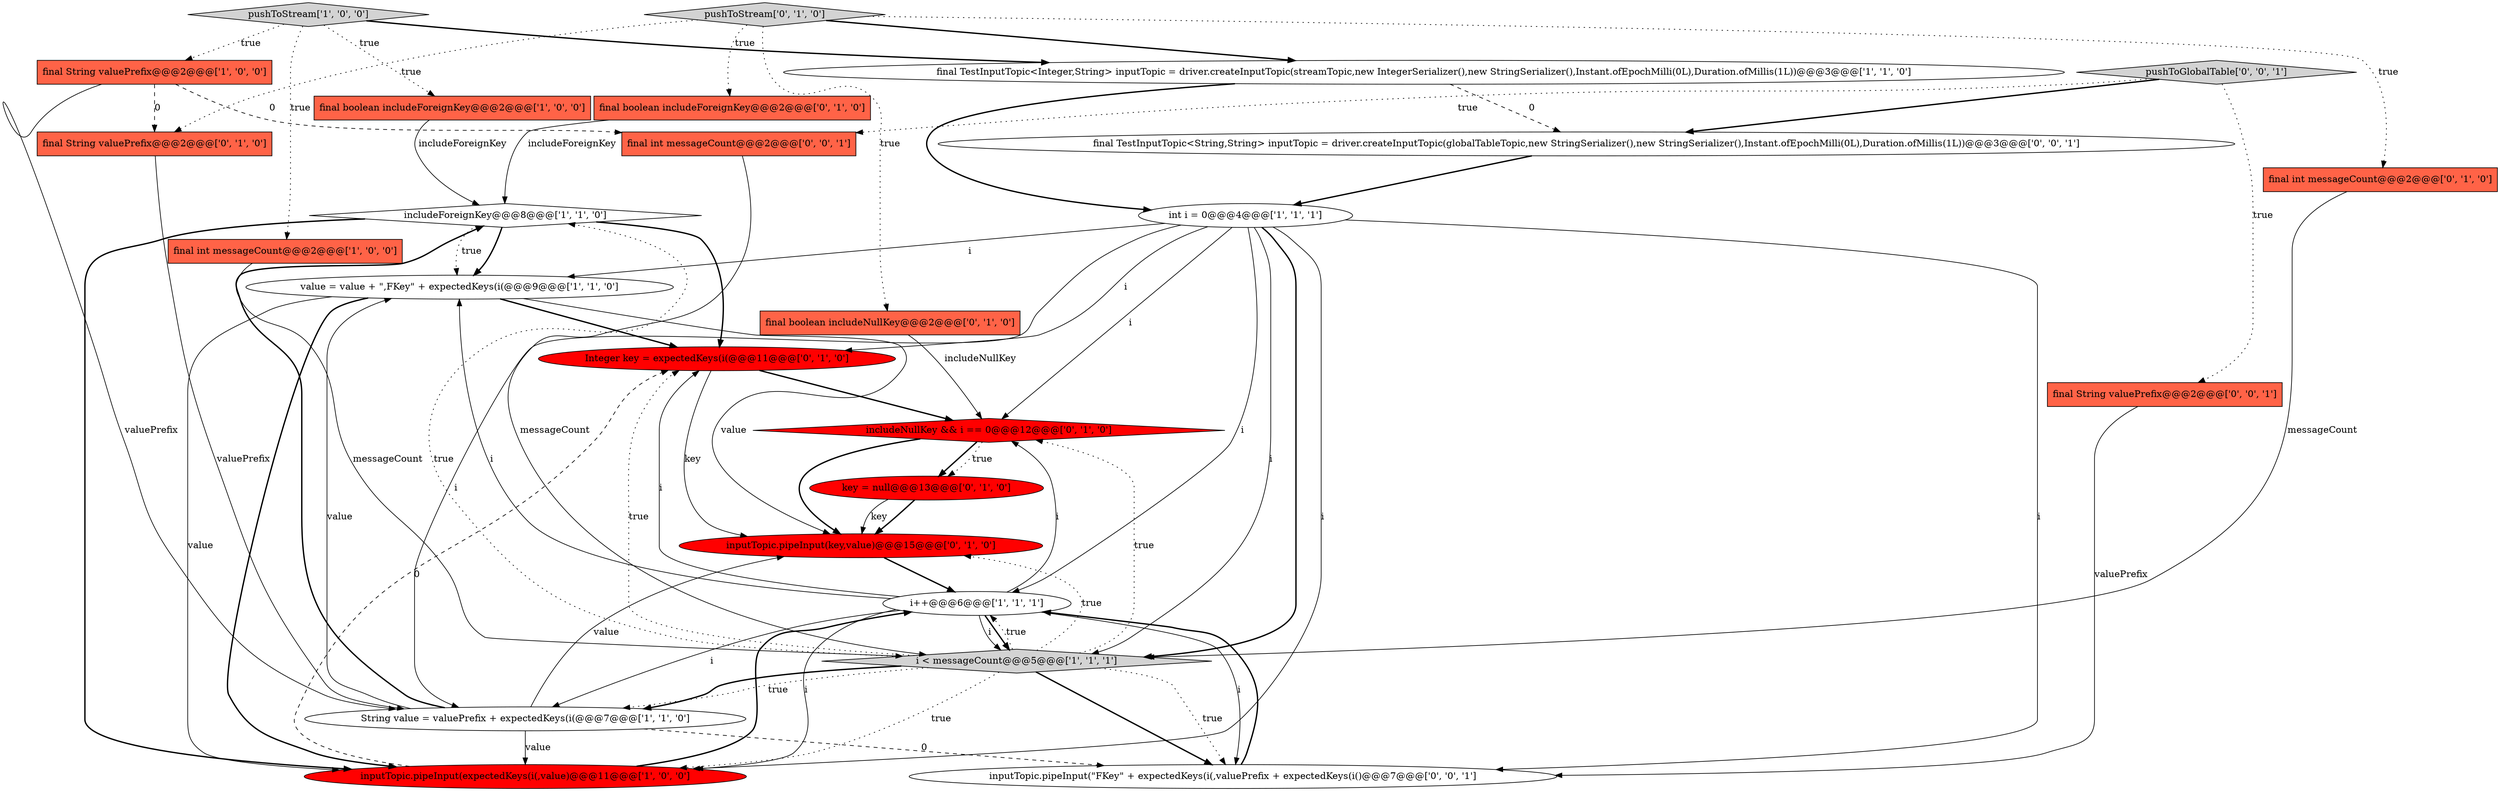 digraph {
15 [style = filled, label = "final boolean includeForeignKey@@@2@@@['0', '1', '0']", fillcolor = tomato, shape = box image = "AAA0AAABBB2BBB"];
1 [style = filled, label = "final int messageCount@@@2@@@['1', '0', '0']", fillcolor = tomato, shape = box image = "AAA0AAABBB1BBB"];
8 [style = filled, label = "String value = valuePrefix + expectedKeys(i(@@@7@@@['1', '1', '0']", fillcolor = white, shape = ellipse image = "AAA0AAABBB1BBB"];
16 [style = filled, label = "key = null@@@13@@@['0', '1', '0']", fillcolor = red, shape = ellipse image = "AAA1AAABBB2BBB"];
11 [style = filled, label = "value = value + \",FKey\" + expectedKeys(i(@@@9@@@['1', '1', '0']", fillcolor = white, shape = ellipse image = "AAA0AAABBB1BBB"];
18 [style = filled, label = "final int messageCount@@@2@@@['0', '1', '0']", fillcolor = tomato, shape = box image = "AAA0AAABBB2BBB"];
24 [style = filled, label = "pushToGlobalTable['0', '0', '1']", fillcolor = lightgray, shape = diamond image = "AAA0AAABBB3BBB"];
13 [style = filled, label = "pushToStream['0', '1', '0']", fillcolor = lightgray, shape = diamond image = "AAA0AAABBB2BBB"];
21 [style = filled, label = "inputTopic.pipeInput(\"FKey\" + expectedKeys(i(,valuePrefix + expectedKeys(i()@@@7@@@['0', '0', '1']", fillcolor = white, shape = ellipse image = "AAA0AAABBB3BBB"];
25 [style = filled, label = "final TestInputTopic<String,String> inputTopic = driver.createInputTopic(globalTableTopic,new StringSerializer(),new StringSerializer(),Instant.ofEpochMilli(0L),Duration.ofMillis(1L))@@@3@@@['0', '0', '1']", fillcolor = white, shape = ellipse image = "AAA0AAABBB3BBB"];
0 [style = filled, label = "includeForeignKey@@@8@@@['1', '1', '0']", fillcolor = white, shape = diamond image = "AAA0AAABBB1BBB"];
3 [style = filled, label = "final boolean includeForeignKey@@@2@@@['1', '0', '0']", fillcolor = tomato, shape = box image = "AAA0AAABBB1BBB"];
14 [style = filled, label = "includeNullKey && i == 0@@@12@@@['0', '1', '0']", fillcolor = red, shape = diamond image = "AAA1AAABBB2BBB"];
23 [style = filled, label = "final int messageCount@@@2@@@['0', '0', '1']", fillcolor = tomato, shape = box image = "AAA0AAABBB3BBB"];
12 [style = filled, label = "Integer key = expectedKeys(i(@@@11@@@['0', '1', '0']", fillcolor = red, shape = ellipse image = "AAA1AAABBB2BBB"];
5 [style = filled, label = "pushToStream['1', '0', '0']", fillcolor = lightgray, shape = diamond image = "AAA0AAABBB1BBB"];
2 [style = filled, label = "i < messageCount@@@5@@@['1', '1', '1']", fillcolor = lightgray, shape = diamond image = "AAA0AAABBB1BBB"];
10 [style = filled, label = "int i = 0@@@4@@@['1', '1', '1']", fillcolor = white, shape = ellipse image = "AAA0AAABBB1BBB"];
19 [style = filled, label = "inputTopic.pipeInput(key,value)@@@15@@@['0', '1', '0']", fillcolor = red, shape = ellipse image = "AAA1AAABBB2BBB"];
6 [style = filled, label = "final TestInputTopic<Integer,String> inputTopic = driver.createInputTopic(streamTopic,new IntegerSerializer(),new StringSerializer(),Instant.ofEpochMilli(0L),Duration.ofMillis(1L))@@@3@@@['1', '1', '0']", fillcolor = white, shape = ellipse image = "AAA0AAABBB1BBB"];
7 [style = filled, label = "inputTopic.pipeInput(expectedKeys(i(,value)@@@11@@@['1', '0', '0']", fillcolor = red, shape = ellipse image = "AAA1AAABBB1BBB"];
22 [style = filled, label = "final String valuePrefix@@@2@@@['0', '0', '1']", fillcolor = tomato, shape = box image = "AAA0AAABBB3BBB"];
4 [style = filled, label = "i++@@@6@@@['1', '1', '1']", fillcolor = white, shape = ellipse image = "AAA0AAABBB1BBB"];
20 [style = filled, label = "final String valuePrefix@@@2@@@['0', '1', '0']", fillcolor = tomato, shape = box image = "AAA1AAABBB2BBB"];
9 [style = filled, label = "final String valuePrefix@@@2@@@['1', '0', '0']", fillcolor = tomato, shape = box image = "AAA1AAABBB1BBB"];
17 [style = filled, label = "final boolean includeNullKey@@@2@@@['0', '1', '0']", fillcolor = tomato, shape = box image = "AAA0AAABBB2BBB"];
4->7 [style = solid, label="i"];
14->16 [style = bold, label=""];
9->8 [style = solid, label="valuePrefix"];
17->14 [style = solid, label="includeNullKey"];
4->11 [style = solid, label="i"];
4->12 [style = solid, label="i"];
8->7 [style = solid, label="value"];
20->8 [style = solid, label="valuePrefix"];
10->12 [style = solid, label="i"];
13->18 [style = dotted, label="true"];
2->0 [style = dotted, label="true"];
13->17 [style = dotted, label="true"];
10->8 [style = solid, label="i"];
4->14 [style = solid, label="i"];
0->12 [style = bold, label=""];
5->1 [style = dotted, label="true"];
13->20 [style = dotted, label="true"];
10->2 [style = solid, label="i"];
0->11 [style = bold, label=""];
14->19 [style = bold, label=""];
11->12 [style = bold, label=""];
2->21 [style = dotted, label="true"];
10->4 [style = solid, label="i"];
4->2 [style = bold, label=""];
23->2 [style = solid, label="messageCount"];
7->4 [style = bold, label=""];
5->3 [style = dotted, label="true"];
16->19 [style = bold, label=""];
8->21 [style = dashed, label="0"];
9->23 [style = dashed, label="0"];
4->8 [style = solid, label="i"];
11->7 [style = solid, label="value"];
10->11 [style = solid, label="i"];
3->0 [style = solid, label="includeForeignKey"];
4->2 [style = solid, label="i"];
12->19 [style = solid, label="key"];
0->7 [style = bold, label=""];
8->0 [style = bold, label=""];
2->19 [style = dotted, label="true"];
18->2 [style = solid, label="messageCount"];
14->16 [style = dotted, label="true"];
22->21 [style = solid, label="valuePrefix"];
16->19 [style = solid, label="key"];
24->23 [style = dotted, label="true"];
5->6 [style = bold, label=""];
6->25 [style = dashed, label="0"];
10->21 [style = solid, label="i"];
8->19 [style = solid, label="value"];
2->21 [style = bold, label=""];
9->20 [style = dashed, label="0"];
24->25 [style = bold, label=""];
2->7 [style = dotted, label="true"];
6->10 [style = bold, label=""];
24->22 [style = dotted, label="true"];
4->21 [style = solid, label="i"];
2->4 [style = dotted, label="true"];
12->14 [style = bold, label=""];
2->12 [style = dotted, label="true"];
7->12 [style = dashed, label="0"];
5->9 [style = dotted, label="true"];
2->14 [style = dotted, label="true"];
25->10 [style = bold, label=""];
1->2 [style = solid, label="messageCount"];
8->11 [style = solid, label="value"];
10->2 [style = bold, label=""];
19->4 [style = bold, label=""];
11->19 [style = solid, label="value"];
13->15 [style = dotted, label="true"];
13->6 [style = bold, label=""];
15->0 [style = solid, label="includeForeignKey"];
10->14 [style = solid, label="i"];
10->7 [style = solid, label="i"];
0->11 [style = dotted, label="true"];
11->7 [style = bold, label=""];
2->8 [style = dotted, label="true"];
2->8 [style = bold, label=""];
21->4 [style = bold, label=""];
}

